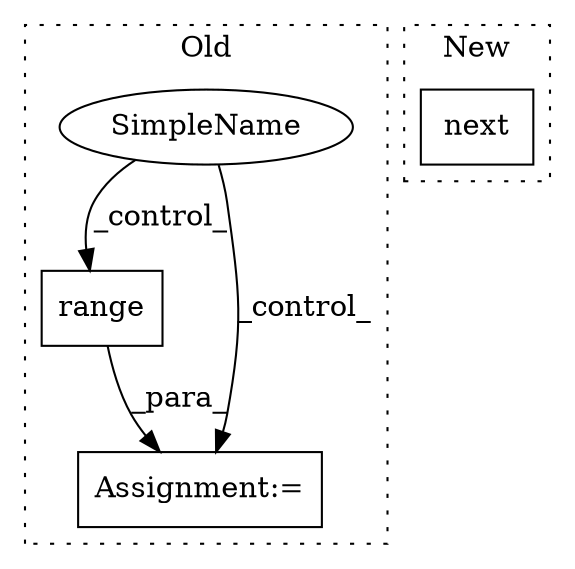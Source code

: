 digraph G {
subgraph cluster0 {
1 [label="range" a="32" s="6171,6187" l="6,1" shape="box"];
3 [label="Assignment:=" a="7" s="6164" l="48" shape="box"];
4 [label="SimpleName" a="42" s="" l="" shape="ellipse"];
label = "Old";
style="dotted";
}
subgraph cluster1 {
2 [label="next" a="32" s="6083,6238" l="18,-3" shape="box"];
label = "New";
style="dotted";
}
1 -> 3 [label="_para_"];
4 -> 3 [label="_control_"];
4 -> 1 [label="_control_"];
}